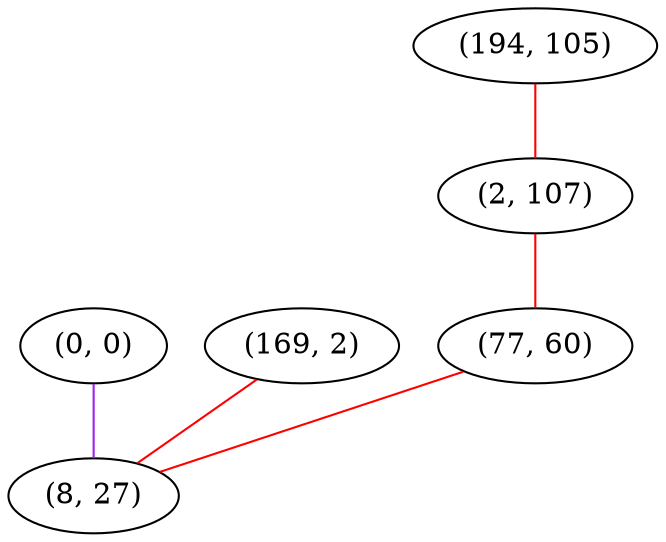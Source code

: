 graph "" {
"(0, 0)";
"(194, 105)";
"(169, 2)";
"(2, 107)";
"(77, 60)";
"(8, 27)";
"(0, 0)" -- "(8, 27)"  [color=purple, key=0, weight=4];
"(194, 105)" -- "(2, 107)"  [color=red, key=0, weight=1];
"(169, 2)" -- "(8, 27)"  [color=red, key=0, weight=1];
"(2, 107)" -- "(77, 60)"  [color=red, key=0, weight=1];
"(77, 60)" -- "(8, 27)"  [color=red, key=0, weight=1];
}
